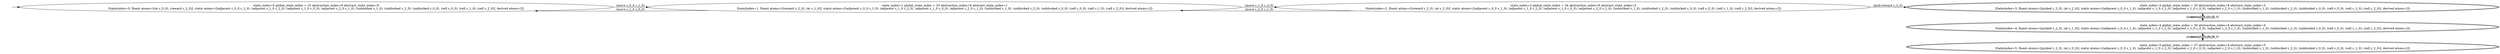 digraph {
rankdir="LR"
s0[label="state_index=0 global_state_index = 32 abstraction_index=8 abstract_state_index=0
State(index=0, fluent atoms=[(at c_0_0), (reward c_2_0)], static atoms=[(adjacent c_0_0 c_1_0), (adjacent c_1_0 c_2_0), (adjacent c_1_0 c_0_0), (adjacent c_2_0 c_1_0), (unblocked c_1_0), (unblocked c_2_0), (unblocked c_0_0), (cell c_0_0), (cell c_1_0), (cell c_2_0)], derived atoms=[])
"]
s1[label="state_index=1 global_state_index = 33 abstraction_index=8 abstract_state_index=1
State(index=1, fluent atoms=[(reward c_2_0), (at c_1_0)], static atoms=[(adjacent c_0_0 c_1_0), (adjacent c_1_0 c_2_0), (adjacent c_1_0 c_0_0), (adjacent c_2_0 c_1_0), (unblocked c_1_0), (unblocked c_2_0), (unblocked c_0_0), (cell c_0_0), (cell c_1_0), (cell c_2_0)], derived atoms=[])
"]
s2[label="state_index=2 global_state_index = 34 abstraction_index=8 abstract_state_index=2
State(index=2, fluent atoms=[(reward c_2_0), (at c_2_0)], static atoms=[(adjacent c_0_0 c_1_0), (adjacent c_1_0 c_2_0), (adjacent c_1_0 c_0_0), (adjacent c_2_0 c_1_0), (unblocked c_1_0), (unblocked c_2_0), (unblocked c_0_0), (cell c_0_0), (cell c_1_0), (cell c_2_0)], derived atoms=[])
"]
s3[peripheries=2,label="state_index=3 global_state_index = 35 abstraction_index=8 abstract_state_index=3
State(index=3, fluent atoms=[(picked c_2_0), (at c_2_0)], static atoms=[(adjacent c_0_0 c_1_0), (adjacent c_1_0 c_2_0), (adjacent c_1_0 c_0_0), (adjacent c_2_0 c_1_0), (unblocked c_1_0), (unblocked c_2_0), (unblocked c_0_0), (cell c_0_0), (cell c_1_0), (cell c_2_0)], derived atoms=[])
"]
s4[peripheries=2,label="state_index=4 global_state_index = 36 abstraction_index=8 abstract_state_index=4
State(index=4, fluent atoms=[(picked c_2_0), (at c_1_0)], static atoms=[(adjacent c_0_0 c_1_0), (adjacent c_1_0 c_2_0), (adjacent c_1_0 c_0_0), (adjacent c_2_0 c_1_0), (unblocked c_1_0), (unblocked c_2_0), (unblocked c_0_0), (cell c_0_0), (cell c_1_0), (cell c_2_0)], derived atoms=[])
"]
s5[peripheries=2,label="state_index=5 global_state_index = 37 abstraction_index=8 abstract_state_index=5
State(index=5, fluent atoms=[(picked c_2_0), (at c_0_0)], static atoms=[(adjacent c_0_0 c_1_0), (adjacent c_1_0 c_2_0), (adjacent c_1_0 c_0_0), (adjacent c_2_0 c_1_0), (unblocked c_1_0), (unblocked c_2_0), (unblocked c_0_0), (cell c_0_0), (cell c_1_0), (cell c_2_0)], derived atoms=[])
"]
Dangling [ label = "", style = invis ]
{ rank = same; Dangling }
Dangling -> s0
{ rank = same; s0}
{ rank = same; s1}
{ rank = same; s2}
{ rank = same; s3,s4,s5}
s0->s1 [label="(move c_0_0 c_1_0)
"]
s1->s0 [label="(move c_1_0 c_0_0)
"]
s1->s2 [label="(move c_1_0 c_2_0)
"]
s2->s1 [label="(move c_2_0 c_1_0)
"]
s2->s3 [label="(pick-reward c_2_0)
"]
s3->s4 [label="(move c_2_0 c_1_0)
"]
s4->s3 [label="(move c_1_0 c_2_0)
"]
s4->s5 [label="(move c_1_0 c_0_0)
"]
s5->s4 [label="(move c_0_0 c_1_0)
"]
}
